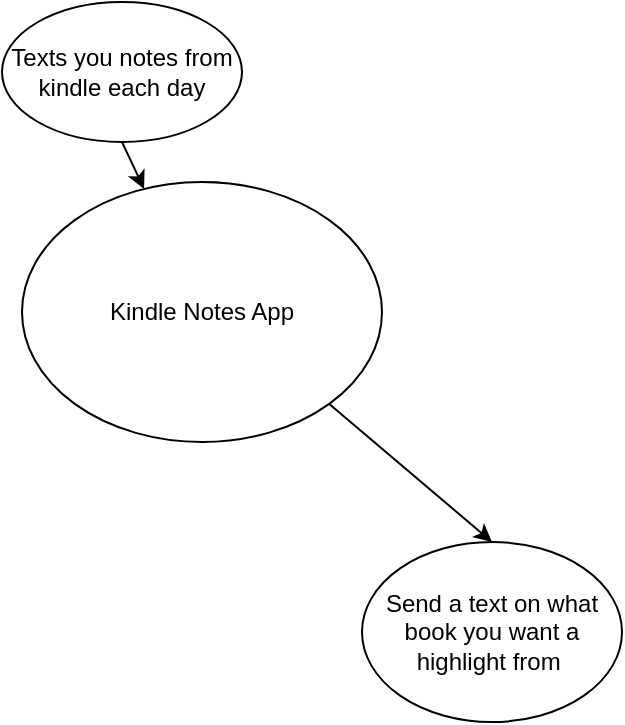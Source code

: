 <mxfile>
    <diagram id="2orGMr9mOHGn1Px6veDi" name="Main">
        <mxGraphModel dx="501" dy="497" grid="1" gridSize="10" guides="1" tooltips="1" connect="1" arrows="1" fold="1" page="1" pageScale="1" pageWidth="850" pageHeight="1100" math="0" shadow="0">
            <root>
                <mxCell id="0"/>
                <mxCell id="1" parent="0"/>
                <mxCell id="7" style="edgeStyle=none;html=1;exitX=1;exitY=1;exitDx=0;exitDy=0;entryX=0.5;entryY=0;entryDx=0;entryDy=0;" parent="1" source="2" target="6" edge="1">
                    <mxGeometry relative="1" as="geometry"/>
                </mxCell>
                <mxCell id="2" value="Kindle Notes App" style="ellipse;whiteSpace=wrap;html=1;" parent="1" vertex="1">
                    <mxGeometry x="190" y="240" width="180" height="130" as="geometry"/>
                </mxCell>
                <mxCell id="5" style="edgeStyle=none;html=1;exitX=0.5;exitY=1;exitDx=0;exitDy=0;" parent="1" source="3" target="2" edge="1">
                    <mxGeometry relative="1" as="geometry"/>
                </mxCell>
                <mxCell id="3" value="Texts you notes from kindle each day" style="ellipse;whiteSpace=wrap;html=1;" parent="1" vertex="1">
                    <mxGeometry x="180" y="150" width="120" height="70" as="geometry"/>
                </mxCell>
                <mxCell id="6" value="Send a text on what book you want a highlight from&amp;nbsp;&lt;br&gt;" style="ellipse;whiteSpace=wrap;html=1;" parent="1" vertex="1">
                    <mxGeometry x="360" y="420" width="130" height="90" as="geometry"/>
                </mxCell>
            </root>
        </mxGraphModel>
    </diagram>
    <diagram id="_CCyDS8QMkpl-rFkY10F" name="Ideas">
        <mxGraphModel dx="501" dy="497" grid="1" gridSize="10" guides="1" tooltips="1" connect="1" arrows="1" fold="1" page="1" pageScale="1" pageWidth="850" pageHeight="1100" math="0" shadow="0">
            <root>
                <mxCell id="0"/>
                <mxCell id="1" parent="0"/>
                <mxCell id="P2S9VsBy0mbvTuExeYjD-2" value="&lt;ol&gt;&lt;li&gt;Do I want to make this an app&amp;nbsp;&lt;/li&gt;&lt;li&gt;App that texts or emails you each day of highlighted notes&lt;/li&gt;&lt;/ol&gt;" style="whiteSpace=wrap;html=1;aspect=fixed;align=left;" parent="1" vertex="1">
                    <mxGeometry x="40" y="40" width="430" height="430" as="geometry"/>
                </mxCell>
            </root>
        </mxGraphModel>
    </diagram>
    <diagram id="jxSd0_22nE16EsvErce9" name="Problems">
        <mxGraphModel dx="501" dy="497" grid="1" gridSize="10" guides="1" tooltips="1" connect="1" arrows="1" fold="1" page="1" pageScale="1" pageWidth="850" pageHeight="1100" math="0" shadow="0">
            <root>
                <mxCell id="0"/>
                <mxCell id="1" parent="0"/>
            </root>
        </mxGraphModel>
    </diagram>
</mxfile>